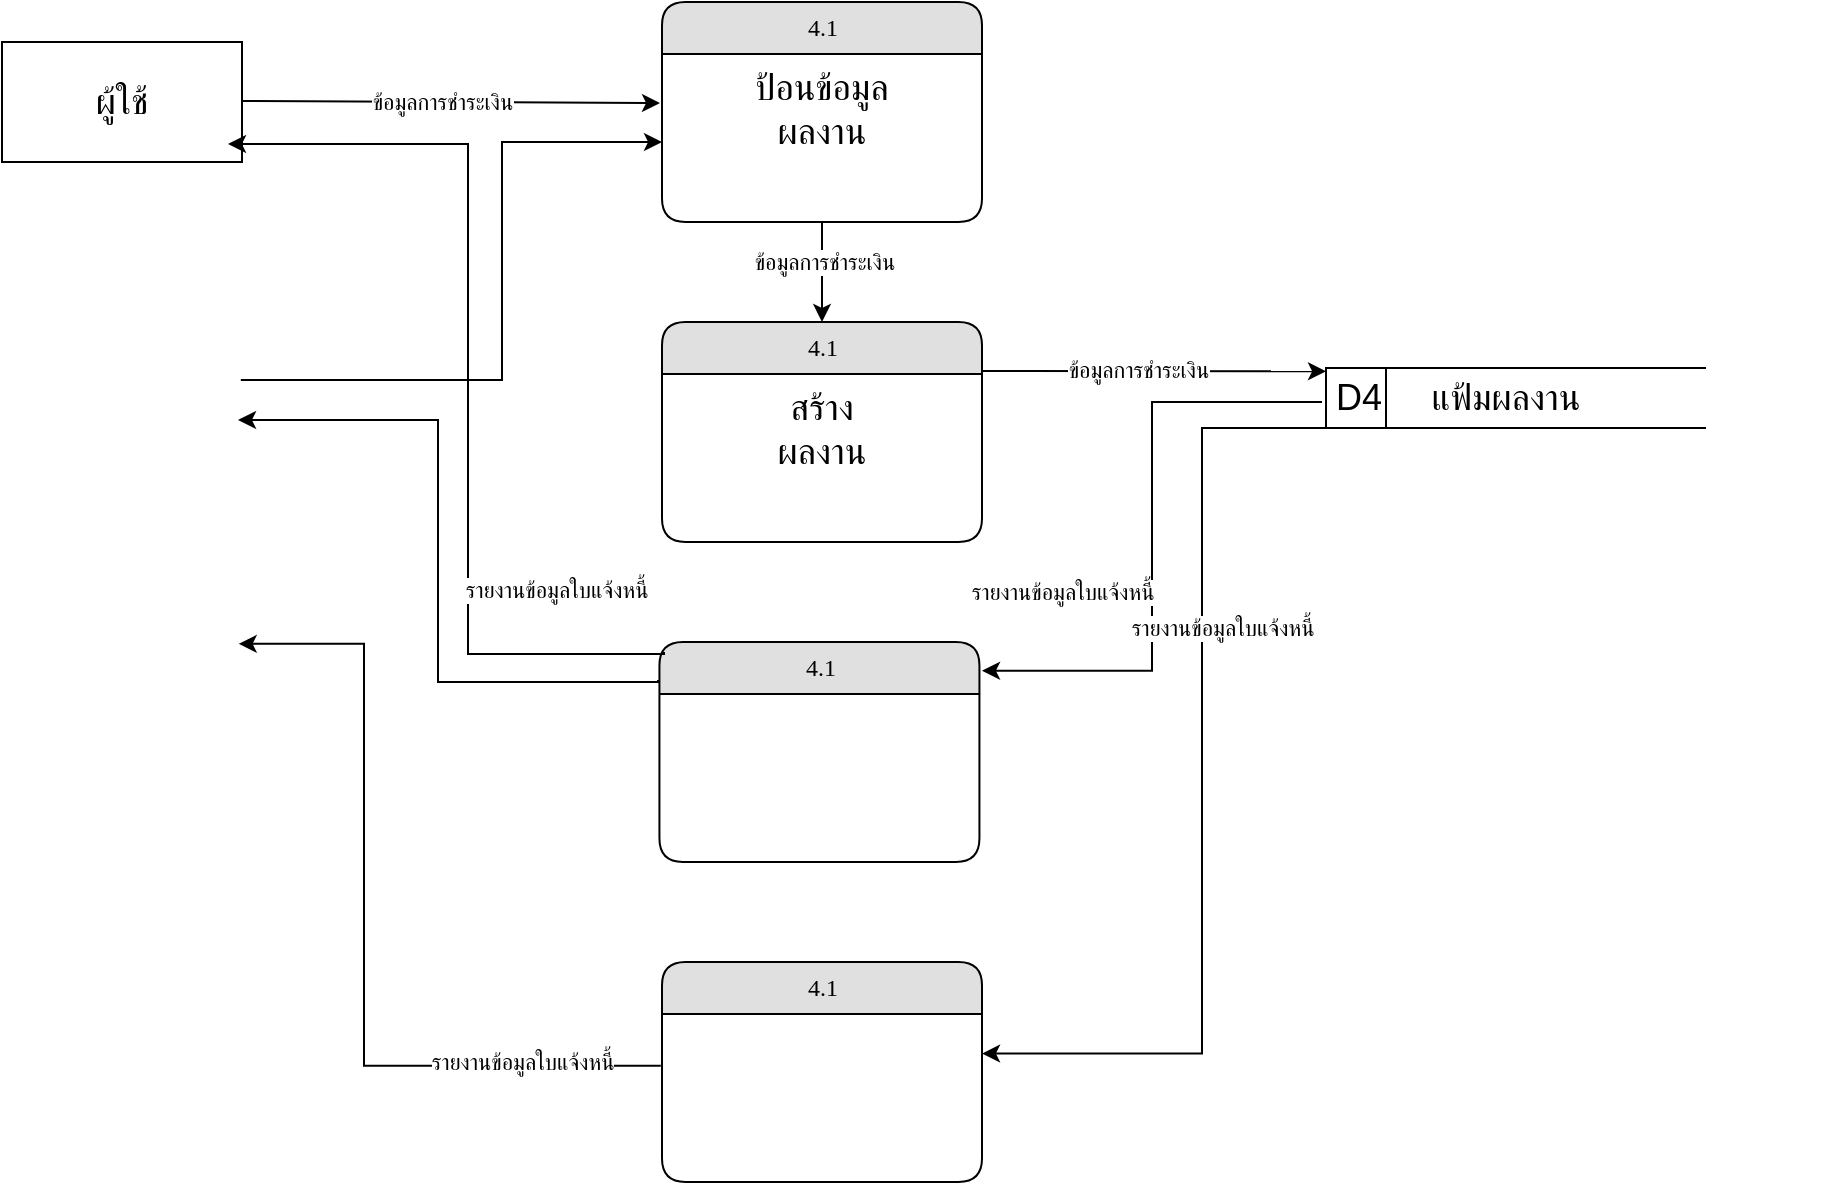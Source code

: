 <mxfile version="25.0.3">
  <diagram name="Page-1" id="m8ZOOHti-PywEi2Ixw58">
    <mxGraphModel dx="2618" dy="614" grid="1" gridSize="10" guides="1" tooltips="1" connect="1" arrows="1" fold="1" page="1" pageScale="1" pageWidth="1100" pageHeight="850" math="0" shadow="0">
      <root>
        <mxCell id="0" />
        <mxCell id="1" parent="0" />
        <mxCell id="BSfTipwodXiJnX08Yy5S-1" value="4.1" style="swimlane;html=1;fontStyle=0;childLayout=stackLayout;horizontal=1;startSize=26;fillColor=#e0e0e0;horizontalStack=0;resizeParent=1;resizeLast=0;collapsible=1;marginBottom=0;swimlaneFillColor=#ffffff;align=center;rounded=1;shadow=0;comic=0;labelBackgroundColor=none;strokeWidth=1;fontFamily=Verdana;fontSize=12" vertex="1" parent="1">
          <mxGeometry x="-91.28" y="430" width="160" height="110" as="geometry" />
        </mxCell>
        <mxCell id="BSfTipwodXiJnX08Yy5S-3" value="" style="endArrow=classic;html=1;rounded=0;exitX=-0.003;exitY=0.826;exitDx=0;exitDy=0;entryX=1;entryY=0.833;entryDx=0;entryDy=0;entryPerimeter=0;exitPerimeter=0;" edge="1" parent="1">
          <mxGeometry width="50" height="50" relative="1" as="geometry">
            <mxPoint x="-300" y="159.5" as="sourcePoint" />
            <mxPoint x="-91" y="160.5" as="targetPoint" />
            <Array as="points" />
          </mxGeometry>
        </mxCell>
        <mxCell id="BSfTipwodXiJnX08Yy5S-5" value="&lt;span style=&quot;font-size: 18px;&quot;&gt;ผู้ใช้&lt;/span&gt;" style="rounded=0;whiteSpace=wrap;html=1;" vertex="1" parent="1">
          <mxGeometry x="-420" y="130" width="120" height="60" as="geometry" />
        </mxCell>
        <mxCell id="BSfTipwodXiJnX08Yy5S-6" value="4.1" style="swimlane;html=1;fontStyle=0;childLayout=stackLayout;horizontal=1;startSize=26;fillColor=#e0e0e0;horizontalStack=0;resizeParent=1;resizeLast=0;collapsible=1;marginBottom=0;swimlaneFillColor=#ffffff;align=center;rounded=1;shadow=0;comic=0;labelBackgroundColor=none;strokeWidth=1;fontFamily=Verdana;fontSize=12" vertex="1" parent="1">
          <mxGeometry x="-90" y="110" width="160" height="110" as="geometry" />
        </mxCell>
        <mxCell id="BSfTipwodXiJnX08Yy5S-7" value="&lt;span style=&quot;font-size: 18px;&quot;&gt;ป้อนข้อมูล&lt;/span&gt;&lt;div&gt;&lt;span style=&quot;font-size: 18px;&quot;&gt;ผลงาน&lt;/span&gt;&lt;/div&gt;" style="text;html=1;strokeColor=none;fillColor=none;spacingLeft=4;spacingRight=4;whiteSpace=wrap;overflow=hidden;rotatable=0;points=[[0,0.5],[1,0.5]];portConstraint=eastwest;align=center;" vertex="1" parent="BSfTipwodXiJnX08Yy5S-6">
          <mxGeometry y="26" width="160" height="54" as="geometry" />
        </mxCell>
        <mxCell id="BSfTipwodXiJnX08Yy5S-8" value="" style="endArrow=classic;html=1;rounded=0;entryX=0.5;entryY=0;entryDx=0;entryDy=0;" edge="1" parent="BSfTipwodXiJnX08Yy5S-6" target="BSfTipwodXiJnX08Yy5S-10">
          <mxGeometry width="50" height="50" relative="1" as="geometry">
            <mxPoint x="80" y="110" as="sourcePoint" />
            <mxPoint x="80" y="150" as="targetPoint" />
          </mxGeometry>
        </mxCell>
        <mxCell id="BSfTipwodXiJnX08Yy5S-9" value="ข้อมูลการชำระเงิน" style="edgeLabel;html=1;align=center;verticalAlign=middle;resizable=0;points=[];" vertex="1" connectable="0" parent="BSfTipwodXiJnX08Yy5S-8">
          <mxGeometry x="-0.206" y="1" relative="1" as="geometry">
            <mxPoint as="offset" />
          </mxGeometry>
        </mxCell>
        <mxCell id="BSfTipwodXiJnX08Yy5S-10" value="4.1" style="swimlane;html=1;fontStyle=0;childLayout=stackLayout;horizontal=1;startSize=26;fillColor=#e0e0e0;horizontalStack=0;resizeParent=1;resizeLast=0;collapsible=1;marginBottom=0;swimlaneFillColor=#ffffff;align=center;rounded=1;shadow=0;comic=0;labelBackgroundColor=none;strokeWidth=1;fontFamily=Verdana;fontSize=12" vertex="1" parent="1">
          <mxGeometry x="-90" y="270" width="160" height="110" as="geometry" />
        </mxCell>
        <mxCell id="BSfTipwodXiJnX08Yy5S-11" value="&lt;font style=&quot;font-size: 18px;&quot;&gt;สร้าง&lt;/font&gt;&lt;br&gt;&lt;div&gt;&lt;span style=&quot;font-size: 18px;&quot;&gt;ผลงาน&lt;/span&gt;&lt;/div&gt;" style="text;html=1;strokeColor=none;fillColor=none;spacingLeft=4;spacingRight=4;whiteSpace=wrap;overflow=hidden;rotatable=0;points=[[0,0.5],[1,0.5]];portConstraint=eastwest;align=center;" vertex="1" parent="BSfTipwodXiJnX08Yy5S-10">
          <mxGeometry y="26" width="160" height="54" as="geometry" />
        </mxCell>
        <mxCell id="BSfTipwodXiJnX08Yy5S-12" value="4.1" style="swimlane;html=1;fontStyle=0;childLayout=stackLayout;horizontal=1;startSize=26;fillColor=#e0e0e0;horizontalStack=0;resizeParent=1;resizeLast=0;collapsible=1;marginBottom=0;swimlaneFillColor=#ffffff;align=center;rounded=1;shadow=0;comic=0;labelBackgroundColor=none;strokeWidth=1;fontFamily=Verdana;fontSize=12" vertex="1" parent="1">
          <mxGeometry x="-90" y="590" width="160" height="110" as="geometry" />
        </mxCell>
        <mxCell id="BSfTipwodXiJnX08Yy5S-15" value="" style="endArrow=classic;html=1;rounded=0;exitX=0.04;exitY=1.099;exitDx=0;exitDy=0;exitPerimeter=0;entryX=1;entryY=0.709;entryDx=0;entryDy=0;entryPerimeter=0;edgeStyle=elbowEdgeStyle;" edge="1" parent="1">
          <mxGeometry width="50" height="50" relative="1" as="geometry">
            <mxPoint x="240" y="310" as="sourcePoint" />
            <mxPoint x="70.0" y="444.346" as="targetPoint" />
          </mxGeometry>
        </mxCell>
        <mxCell id="BSfTipwodXiJnX08Yy5S-16" value="" style="group" vertex="1" connectable="0" parent="1">
          <mxGeometry x="242" y="293" width="250" height="30" as="geometry" />
        </mxCell>
        <mxCell id="BSfTipwodXiJnX08Yy5S-17" value="&lt;font style=&quot;font-size: 18px;&quot;&gt;D4&lt;/font&gt;" style="html=1;dashed=0;whiteSpace=wrap;shape=mxgraph.dfd.dataStoreID;align=left;spacingLeft=3;points=[[0,0],[0.5,0],[1,0],[0,0.5],[1,0.5],[0,1],[0.5,1],[1,1]];container=0;" vertex="1" parent="BSfTipwodXiJnX08Yy5S-16">
          <mxGeometry width="190" height="30" as="geometry" />
        </mxCell>
        <mxCell id="BSfTipwodXiJnX08Yy5S-18" value="&lt;span style=&quot;font-size: 18px;&quot;&gt;แฟ้มผลงาน&lt;/span&gt;" style="text;strokeColor=none;align=center;fillColor=none;html=1;verticalAlign=middle;whiteSpace=wrap;rounded=0;" vertex="1" parent="BSfTipwodXiJnX08Yy5S-16">
          <mxGeometry x="-10" width="200" height="30" as="geometry" />
        </mxCell>
        <mxCell id="BSfTipwodXiJnX08Yy5S-19" value="" style="endArrow=classic;html=1;rounded=0;entryX=0.05;entryY=0.056;entryDx=0;entryDy=0;entryPerimeter=0;exitX=1.001;exitY=-0.027;exitDx=0;exitDy=0;exitPerimeter=0;" edge="1" parent="1" source="BSfTipwodXiJnX08Yy5S-11" target="BSfTipwodXiJnX08Yy5S-18">
          <mxGeometry width="50" height="50" relative="1" as="geometry">
            <mxPoint x="-20" y="400" as="sourcePoint" />
            <mxPoint x="30" y="350" as="targetPoint" />
          </mxGeometry>
        </mxCell>
        <mxCell id="BSfTipwodXiJnX08Yy5S-20" value="ข้อมูลการชำระเงิน" style="edgeLabel;html=1;align=center;verticalAlign=middle;resizable=0;points=[];" vertex="1" connectable="0" parent="BSfTipwodXiJnX08Yy5S-19">
          <mxGeometry x="-0.09" y="3" relative="1" as="geometry">
            <mxPoint y="2" as="offset" />
          </mxGeometry>
        </mxCell>
        <mxCell id="BSfTipwodXiJnX08Yy5S-21" value="รายงานข้อมูลใบแจ้งหนี้" style="edgeLabel;html=1;align=center;verticalAlign=middle;resizable=0;points=[];" vertex="1" connectable="0" parent="BSfTipwodXiJnX08Yy5S-19">
          <mxGeometry x="-0.09" y="3" relative="1" as="geometry">
            <mxPoint x="-38" y="113" as="offset" />
          </mxGeometry>
        </mxCell>
        <mxCell id="BSfTipwodXiJnX08Yy5S-22" value="ข้อมูลการชำระเงิน" style="edgeLabel;html=1;align=center;verticalAlign=middle;resizable=0;points=[];" vertex="1" connectable="0" parent="BSfTipwodXiJnX08Yy5S-19">
          <mxGeometry x="-0.09" y="3" relative="1" as="geometry">
            <mxPoint x="-348" y="-132" as="offset" />
          </mxGeometry>
        </mxCell>
        <mxCell id="BSfTipwodXiJnX08Yy5S-23" value="" style="endArrow=classic;html=1;rounded=0;entryX=1;entryY=0.366;entryDx=0;entryDy=0;entryPerimeter=0;edgeStyle=elbowEdgeStyle;exitX=0.052;exitY=1;exitDx=0;exitDy=0;exitPerimeter=0;" edge="1" parent="1" source="BSfTipwodXiJnX08Yy5S-18">
          <mxGeometry width="50" height="50" relative="1" as="geometry">
            <mxPoint x="260" y="360" as="sourcePoint" />
            <mxPoint x="70.0" y="635.764" as="targetPoint" />
            <Array as="points">
              <mxPoint x="180" y="480" />
            </Array>
          </mxGeometry>
        </mxCell>
        <mxCell id="BSfTipwodXiJnX08Yy5S-24" value="รายงานข้อมูลใบแจ้งหนี้" style="edgeLabel;html=1;align=center;verticalAlign=middle;resizable=0;points=[];" vertex="1" connectable="0" parent="BSfTipwodXiJnX08Yy5S-23">
          <mxGeometry x="-0.426" y="-2" relative="1" as="geometry">
            <mxPoint x="12" y="23" as="offset" />
          </mxGeometry>
        </mxCell>
        <mxCell id="BSfTipwodXiJnX08Yy5S-25" value="" style="endArrow=classic;html=1;rounded=0;edgeStyle=elbowEdgeStyle;entryX=0;entryY=0.815;entryDx=0;entryDy=0;entryPerimeter=0;" edge="1" parent="1" target="BSfTipwodXiJnX08Yy5S-7">
          <mxGeometry width="50" height="50" relative="1" as="geometry">
            <mxPoint x="-300.6" y="299" as="sourcePoint" />
            <mxPoint x="-100" y="180" as="targetPoint" />
            <Array as="points">
              <mxPoint x="-170" y="250" />
            </Array>
          </mxGeometry>
        </mxCell>
        <mxCell id="BSfTipwodXiJnX08Yy5S-27" value="" style="endArrow=classic;html=1;rounded=0;entryX=0.978;entryY=0.615;entryDx=0;entryDy=0;entryPerimeter=0;exitX=-0.01;exitY=0.221;exitDx=0;exitDy=0;exitPerimeter=0;edgeStyle=elbowEdgeStyle;" edge="1" parent="1">
          <mxGeometry width="50" height="50" relative="1" as="geometry">
            <mxPoint x="-90.6" y="641.934" as="sourcePoint" />
            <mxPoint x="-301.64" y="430.9" as="targetPoint" />
            <Array as="points">
              <mxPoint x="-239" y="544" />
            </Array>
          </mxGeometry>
        </mxCell>
        <mxCell id="BSfTipwodXiJnX08Yy5S-28" value="" style="endArrow=classic;html=1;rounded=0;exitX=-0.017;exitY=0.014;exitDx=0;exitDy=0;exitPerimeter=0;entryX=1;entryY=0.75;entryDx=0;entryDy=0;edgeStyle=orthogonalEdgeStyle;elbow=vertical;" edge="1" parent="1">
          <mxGeometry width="50" height="50" relative="1" as="geometry">
            <mxPoint x="-92" y="449" as="sourcePoint" />
            <mxPoint x="-302" y="319" as="targetPoint" />
            <Array as="points">
              <mxPoint x="-92" y="450" />
              <mxPoint x="-202" y="450" />
              <mxPoint x="-202" y="319" />
            </Array>
          </mxGeometry>
        </mxCell>
        <mxCell id="BSfTipwodXiJnX08Yy5S-29" value="" style="endArrow=classic;html=1;rounded=0;exitX=-0.017;exitY=0.014;exitDx=0;exitDy=0;exitPerimeter=0;entryX=1;entryY=0.75;entryDx=0;entryDy=0;edgeStyle=orthogonalEdgeStyle;elbow=vertical;" edge="1" parent="1">
          <mxGeometry width="50" height="50" relative="1" as="geometry">
            <mxPoint x="-89" y="435" as="sourcePoint" />
            <mxPoint x="-307" y="181" as="targetPoint" />
            <Array as="points">
              <mxPoint x="-89" y="436" />
              <mxPoint x="-187" y="436" />
              <mxPoint x="-187" y="181" />
            </Array>
          </mxGeometry>
        </mxCell>
        <mxCell id="BSfTipwodXiJnX08Yy5S-30" value="รายงานข้อมูลใบแจ้งหนี้" style="edgeLabel;html=1;align=center;verticalAlign=middle;resizable=0;points=[];" vertex="1" connectable="0" parent="BSfTipwodXiJnX08Yy5S-29">
          <mxGeometry x="-0.249" y="-2" relative="1" as="geometry">
            <mxPoint x="42" y="47" as="offset" />
          </mxGeometry>
        </mxCell>
        <mxCell id="BSfTipwodXiJnX08Yy5S-32" value="รายงานข้อมูลใบแจ้งหนี้" style="edgeLabel;html=1;align=center;verticalAlign=middle;resizable=0;points=[];" vertex="1" connectable="0" parent="BSfTipwodXiJnX08Yy5S-29">
          <mxGeometry x="-0.249" y="-2" relative="1" as="geometry">
            <mxPoint x="25" y="283" as="offset" />
          </mxGeometry>
        </mxCell>
      </root>
    </mxGraphModel>
  </diagram>
</mxfile>
